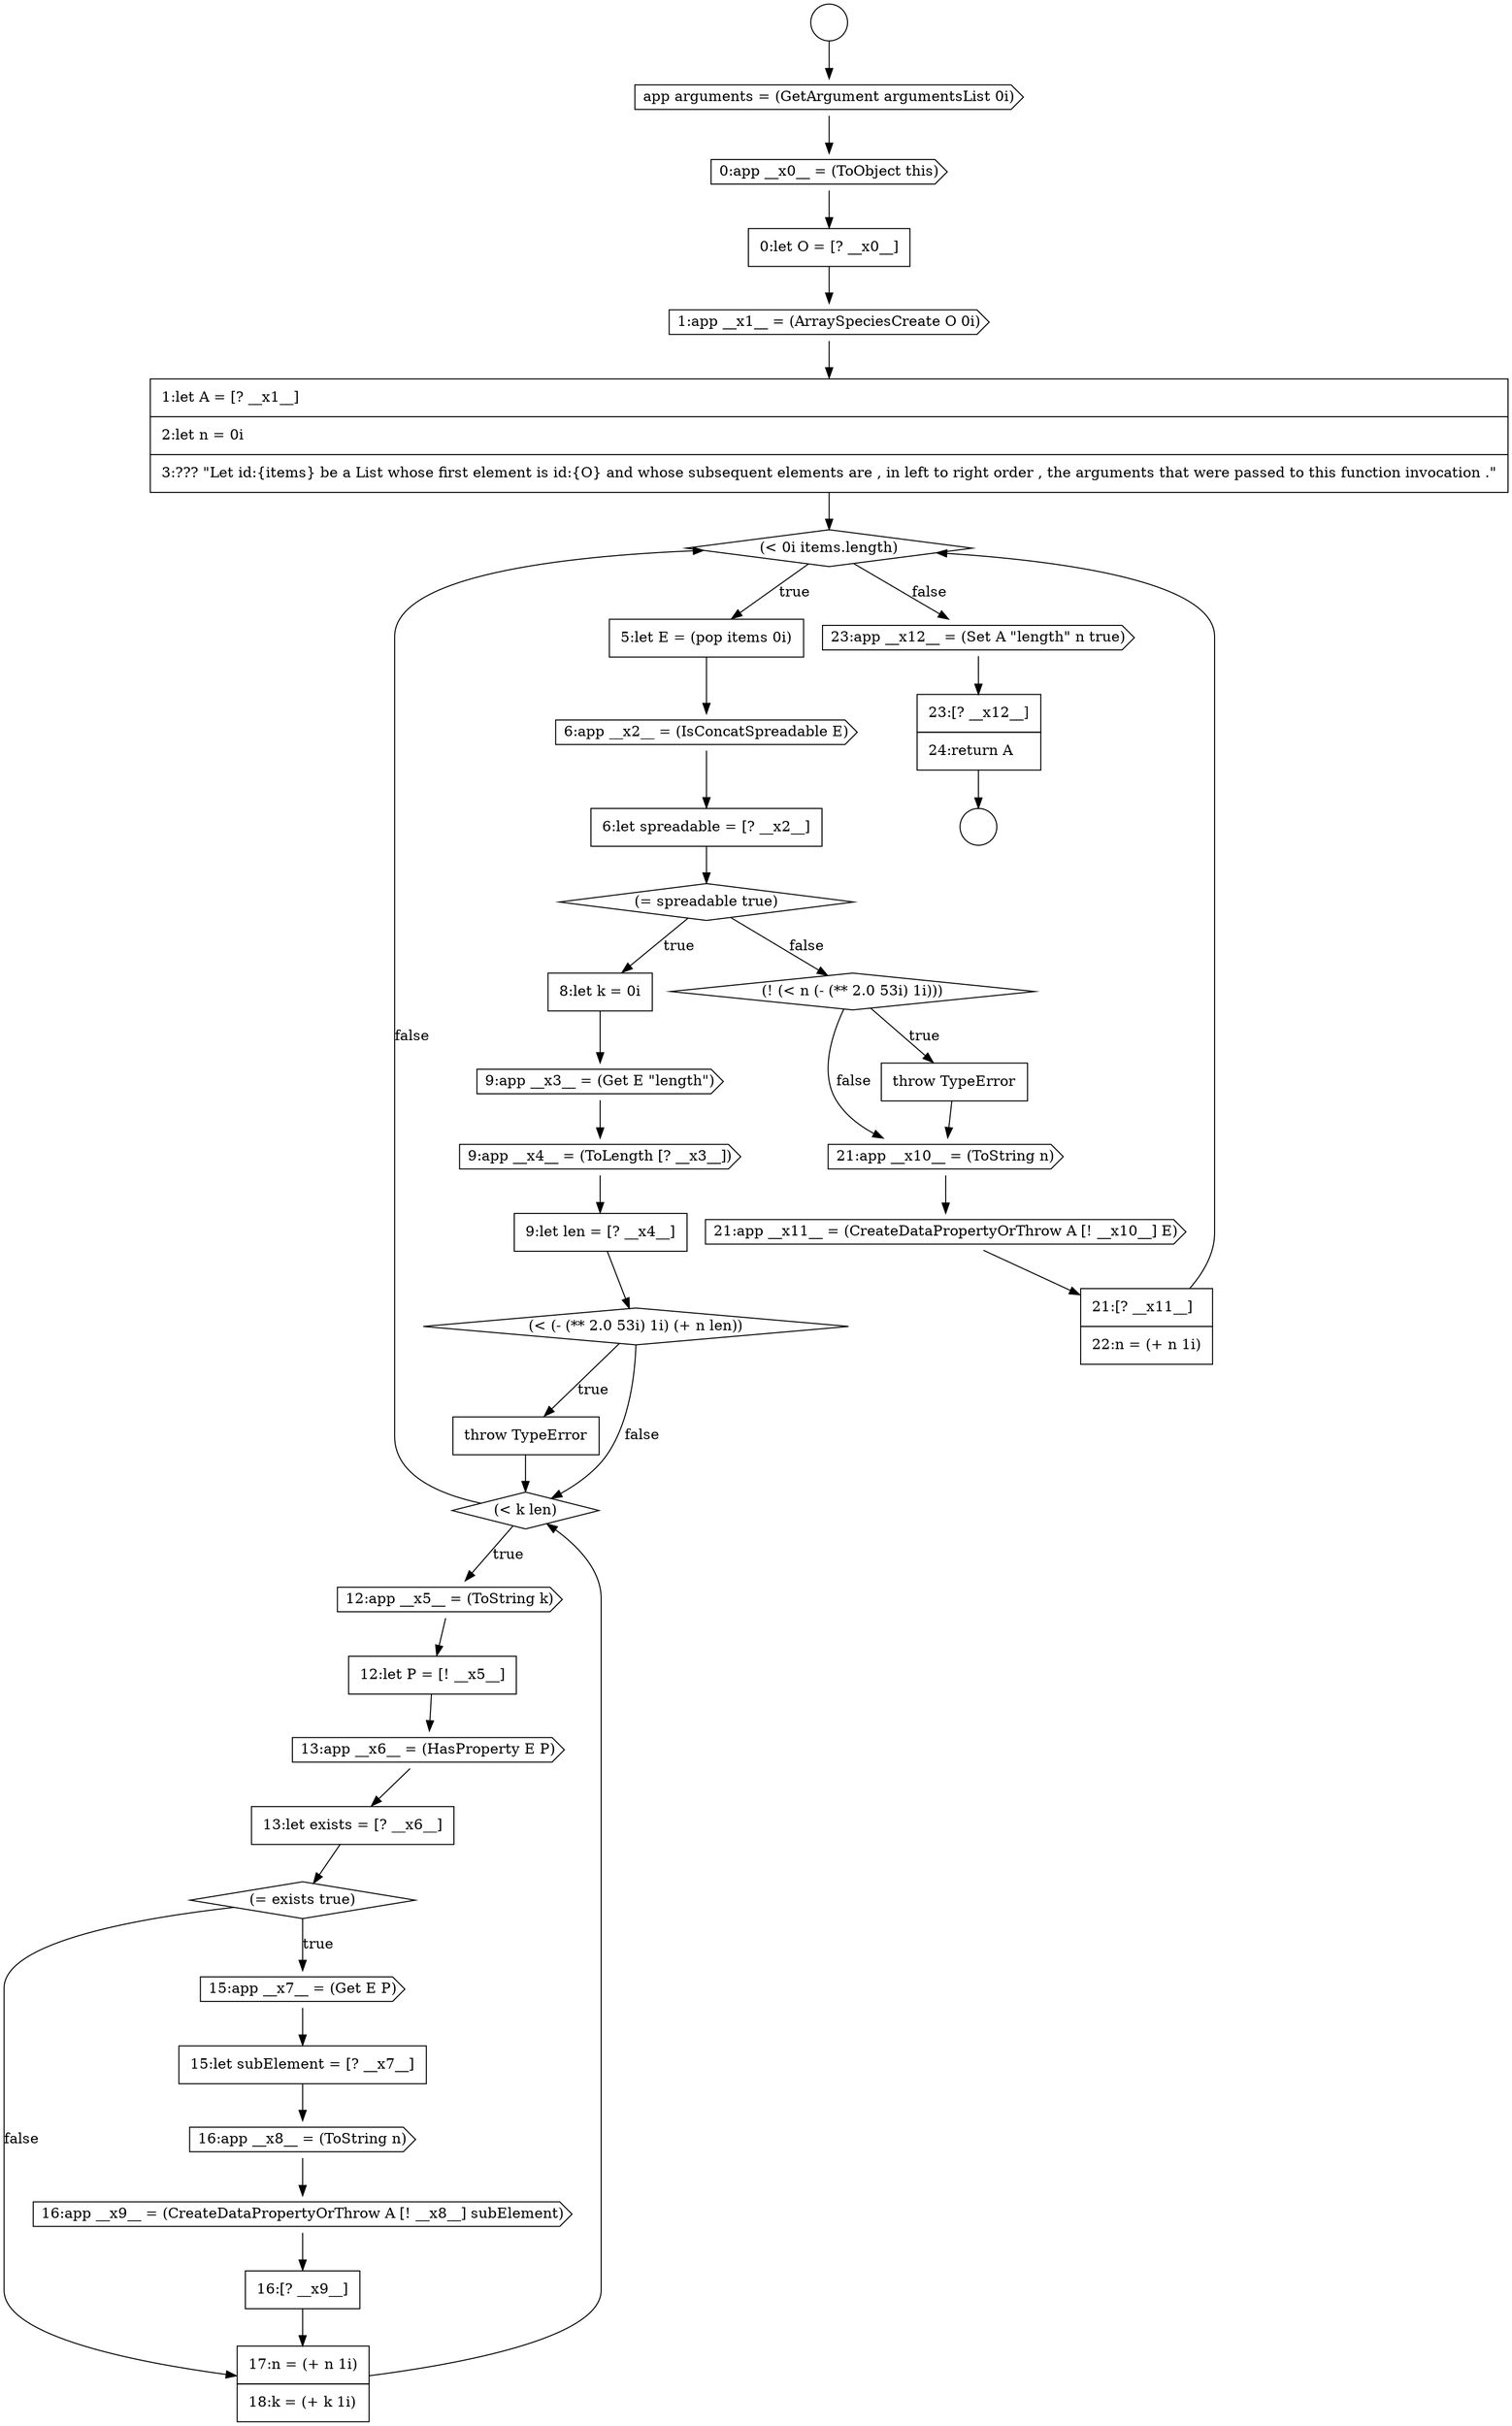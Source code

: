 digraph {
  node13548 [shape=cds, label=<<font color="black">app arguments = (GetArgument argumentsList 0i)</font>> color="black" fillcolor="white" style=filled]
  node13557 [shape=diamond, label=<<font color="black">(= spreadable true)</font>> color="black" fillcolor="white" style=filled]
  node13565 [shape=cds, label=<<font color="black">12:app __x5__ = (ToString k)</font>> color="black" fillcolor="white" style=filled]
  node13564 [shape=diamond, label=<<font color="black">(&lt; k len)</font>> color="black" fillcolor="white" style=filled]
  node13576 [shape=diamond, label=<<font color="black">(! (&lt; n (- (** 2.0 53i) 1i)))</font>> color="black" fillcolor="white" style=filled]
  node13554 [shape=none, margin=0, label=<<font color="black">
    <table border="0" cellborder="1" cellspacing="0" cellpadding="10">
      <tr><td align="left">5:let E = (pop items 0i)</td></tr>
    </table>
  </font>> color="black" fillcolor="white" style=filled]
  node13578 [shape=cds, label=<<font color="black">21:app __x10__ = (ToString n)</font>> color="black" fillcolor="white" style=filled]
  node13555 [shape=cds, label=<<font color="black">6:app __x2__ = (IsConcatSpreadable E)</font>> color="black" fillcolor="white" style=filled]
  node13573 [shape=cds, label=<<font color="black">16:app __x9__ = (CreateDataPropertyOrThrow A [! __x8__] subElement)</font>> color="black" fillcolor="white" style=filled]
  node13560 [shape=cds, label=<<font color="black">9:app __x4__ = (ToLength [? __x3__])</font>> color="black" fillcolor="white" style=filled]
  node13570 [shape=cds, label=<<font color="black">15:app __x7__ = (Get E P)</font>> color="black" fillcolor="white" style=filled]
  node13581 [shape=cds, label=<<font color="black">23:app __x12__ = (Set A &quot;length&quot; n true)</font>> color="black" fillcolor="white" style=filled]
  node13577 [shape=none, margin=0, label=<<font color="black">
    <table border="0" cellborder="1" cellspacing="0" cellpadding="10">
      <tr><td align="left">throw TypeError</td></tr>
    </table>
  </font>> color="black" fillcolor="white" style=filled]
  node13556 [shape=none, margin=0, label=<<font color="black">
    <table border="0" cellborder="1" cellspacing="0" cellpadding="10">
      <tr><td align="left">6:let spreadable = [? __x2__]</td></tr>
    </table>
  </font>> color="black" fillcolor="white" style=filled]
  node13574 [shape=none, margin=0, label=<<font color="black">
    <table border="0" cellborder="1" cellspacing="0" cellpadding="10">
      <tr><td align="left">16:[? __x9__]</td></tr>
    </table>
  </font>> color="black" fillcolor="white" style=filled]
  node13552 [shape=none, margin=0, label=<<font color="black">
    <table border="0" cellborder="1" cellspacing="0" cellpadding="10">
      <tr><td align="left">1:let A = [? __x1__]</td></tr>
      <tr><td align="left">2:let n = 0i</td></tr>
      <tr><td align="left">3:??? &quot;Let id:{items} be a List whose first element is id:{O} and whose subsequent elements are , in left to right order , the arguments that were passed to this function invocation .&quot;</td></tr>
    </table>
  </font>> color="black" fillcolor="white" style=filled]
  node13571 [shape=none, margin=0, label=<<font color="black">
    <table border="0" cellborder="1" cellspacing="0" cellpadding="10">
      <tr><td align="left">15:let subElement = [? __x7__]</td></tr>
    </table>
  </font>> color="black" fillcolor="white" style=filled]
  node13558 [shape=none, margin=0, label=<<font color="black">
    <table border="0" cellborder="1" cellspacing="0" cellpadding="10">
      <tr><td align="left">8:let k = 0i</td></tr>
    </table>
  </font>> color="black" fillcolor="white" style=filled]
  node13553 [shape=diamond, label=<<font color="black">(&lt; 0i items.length)</font>> color="black" fillcolor="white" style=filled]
  node13580 [shape=none, margin=0, label=<<font color="black">
    <table border="0" cellborder="1" cellspacing="0" cellpadding="10">
      <tr><td align="left">21:[? __x11__]</td></tr>
      <tr><td align="left">22:n = (+ n 1i)</td></tr>
    </table>
  </font>> color="black" fillcolor="white" style=filled]
  node13575 [shape=none, margin=0, label=<<font color="black">
    <table border="0" cellborder="1" cellspacing="0" cellpadding="10">
      <tr><td align="left">17:n = (+ n 1i)</td></tr>
      <tr><td align="left">18:k = (+ k 1i)</td></tr>
    </table>
  </font>> color="black" fillcolor="white" style=filled]
  node13547 [shape=circle label=" " color="black" fillcolor="white" style=filled]
  node13572 [shape=cds, label=<<font color="black">16:app __x8__ = (ToString n)</font>> color="black" fillcolor="white" style=filled]
  node13551 [shape=cds, label=<<font color="black">1:app __x1__ = (ArraySpeciesCreate O 0i)</font>> color="black" fillcolor="white" style=filled]
  node13562 [shape=diamond, label=<<font color="black">(&lt; (- (** 2.0 53i) 1i) (+ n len))</font>> color="black" fillcolor="white" style=filled]
  node13568 [shape=none, margin=0, label=<<font color="black">
    <table border="0" cellborder="1" cellspacing="0" cellpadding="10">
      <tr><td align="left">13:let exists = [? __x6__]</td></tr>
    </table>
  </font>> color="black" fillcolor="white" style=filled]
  node13579 [shape=cds, label=<<font color="black">21:app __x11__ = (CreateDataPropertyOrThrow A [! __x10__] E)</font>> color="black" fillcolor="white" style=filled]
  node13559 [shape=cds, label=<<font color="black">9:app __x3__ = (Get E &quot;length&quot;)</font>> color="black" fillcolor="white" style=filled]
  node13550 [shape=none, margin=0, label=<<font color="black">
    <table border="0" cellborder="1" cellspacing="0" cellpadding="10">
      <tr><td align="left">0:let O = [? __x0__]</td></tr>
    </table>
  </font>> color="black" fillcolor="white" style=filled]
  node13569 [shape=diamond, label=<<font color="black">(= exists true)</font>> color="black" fillcolor="white" style=filled]
  node13563 [shape=none, margin=0, label=<<font color="black">
    <table border="0" cellborder="1" cellspacing="0" cellpadding="10">
      <tr><td align="left">throw TypeError</td></tr>
    </table>
  </font>> color="black" fillcolor="white" style=filled]
  node13561 [shape=none, margin=0, label=<<font color="black">
    <table border="0" cellborder="1" cellspacing="0" cellpadding="10">
      <tr><td align="left">9:let len = [? __x4__]</td></tr>
    </table>
  </font>> color="black" fillcolor="white" style=filled]
  node13582 [shape=none, margin=0, label=<<font color="black">
    <table border="0" cellborder="1" cellspacing="0" cellpadding="10">
      <tr><td align="left">23:[? __x12__]</td></tr>
      <tr><td align="left">24:return A</td></tr>
    </table>
  </font>> color="black" fillcolor="white" style=filled]
  node13546 [shape=circle label=" " color="black" fillcolor="white" style=filled]
  node13567 [shape=cds, label=<<font color="black">13:app __x6__ = (HasProperty E P)</font>> color="black" fillcolor="white" style=filled]
  node13566 [shape=none, margin=0, label=<<font color="black">
    <table border="0" cellborder="1" cellspacing="0" cellpadding="10">
      <tr><td align="left">12:let P = [! __x5__]</td></tr>
    </table>
  </font>> color="black" fillcolor="white" style=filled]
  node13549 [shape=cds, label=<<font color="black">0:app __x0__ = (ToObject this)</font>> color="black" fillcolor="white" style=filled]
  node13561 -> node13562 [ color="black"]
  node13570 -> node13571 [ color="black"]
  node13558 -> node13559 [ color="black"]
  node13581 -> node13582 [ color="black"]
  node13550 -> node13551 [ color="black"]
  node13553 -> node13554 [label=<<font color="black">true</font>> color="black"]
  node13553 -> node13581 [label=<<font color="black">false</font>> color="black"]
  node13554 -> node13555 [ color="black"]
  node13572 -> node13573 [ color="black"]
  node13578 -> node13579 [ color="black"]
  node13569 -> node13570 [label=<<font color="black">true</font>> color="black"]
  node13569 -> node13575 [label=<<font color="black">false</font>> color="black"]
  node13546 -> node13548 [ color="black"]
  node13563 -> node13564 [ color="black"]
  node13559 -> node13560 [ color="black"]
  node13573 -> node13574 [ color="black"]
  node13549 -> node13550 [ color="black"]
  node13580 -> node13553 [ color="black"]
  node13551 -> node13552 [ color="black"]
  node13556 -> node13557 [ color="black"]
  node13562 -> node13563 [label=<<font color="black">true</font>> color="black"]
  node13562 -> node13564 [label=<<font color="black">false</font>> color="black"]
  node13566 -> node13567 [ color="black"]
  node13564 -> node13565 [label=<<font color="black">true</font>> color="black"]
  node13564 -> node13553 [label=<<font color="black">false</font>> color="black"]
  node13579 -> node13580 [ color="black"]
  node13582 -> node13547 [ color="black"]
  node13548 -> node13549 [ color="black"]
  node13576 -> node13577 [label=<<font color="black">true</font>> color="black"]
  node13576 -> node13578 [label=<<font color="black">false</font>> color="black"]
  node13567 -> node13568 [ color="black"]
  node13571 -> node13572 [ color="black"]
  node13565 -> node13566 [ color="black"]
  node13557 -> node13558 [label=<<font color="black">true</font>> color="black"]
  node13557 -> node13576 [label=<<font color="black">false</font>> color="black"]
  node13555 -> node13556 [ color="black"]
  node13560 -> node13561 [ color="black"]
  node13575 -> node13564 [ color="black"]
  node13574 -> node13575 [ color="black"]
  node13568 -> node13569 [ color="black"]
  node13552 -> node13553 [ color="black"]
  node13577 -> node13578 [ color="black"]
}
